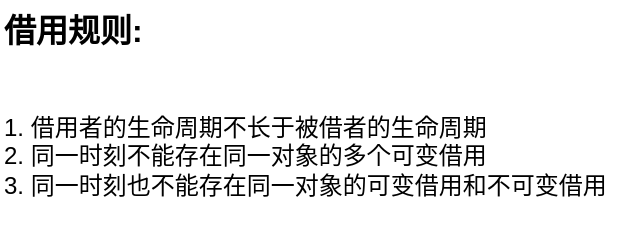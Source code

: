 <mxfile version="21.6.8" type="github">
  <diagram name="Page-1" id="7cH_J_7Wf-Z05YpNOZjw">
    <mxGraphModel dx="1050" dy="566" grid="0" gridSize="10" guides="1" tooltips="1" connect="1" arrows="1" fold="1" page="1" pageScale="1" pageWidth="850" pageHeight="1100" math="0" shadow="0">
      <root>
        <mxCell id="0" />
        <mxCell id="1" parent="0" />
        <mxCell id="MZ3ct2cmJWkrisRQSlVG-1" value="&lt;div align=&quot;left&quot;&gt;&lt;b&gt;&lt;font style=&quot;font-size: 16px;&quot;&gt;借用规则:&lt;/font&gt;&lt;/b&gt;&lt;/div&gt;" style="text;html=1;strokeColor=none;fillColor=none;align=left;verticalAlign=middle;whiteSpace=wrap;rounded=0;" vertex="1" parent="1">
          <mxGeometry x="222" y="70" width="108" height="30" as="geometry" />
        </mxCell>
        <mxCell id="MZ3ct2cmJWkrisRQSlVG-4" value="&lt;div align=&quot;left&quot;&gt;1. 借用者的生命周期不长于被借者的生命周期&lt;/div&gt;&lt;div align=&quot;left&quot;&gt;2. 同一时刻不能存在同一对象的多个可变借用&lt;/div&gt;&lt;div align=&quot;left&quot;&gt;3. 同一时刻也不能存在同一对象的可变借用和不可变借用&lt;br&gt;&lt;/div&gt;" style="text;html=1;strokeColor=none;fillColor=none;align=left;verticalAlign=middle;whiteSpace=wrap;rounded=0;" vertex="1" parent="1">
          <mxGeometry x="222" y="113" width="310" height="69" as="geometry" />
        </mxCell>
      </root>
    </mxGraphModel>
  </diagram>
</mxfile>

